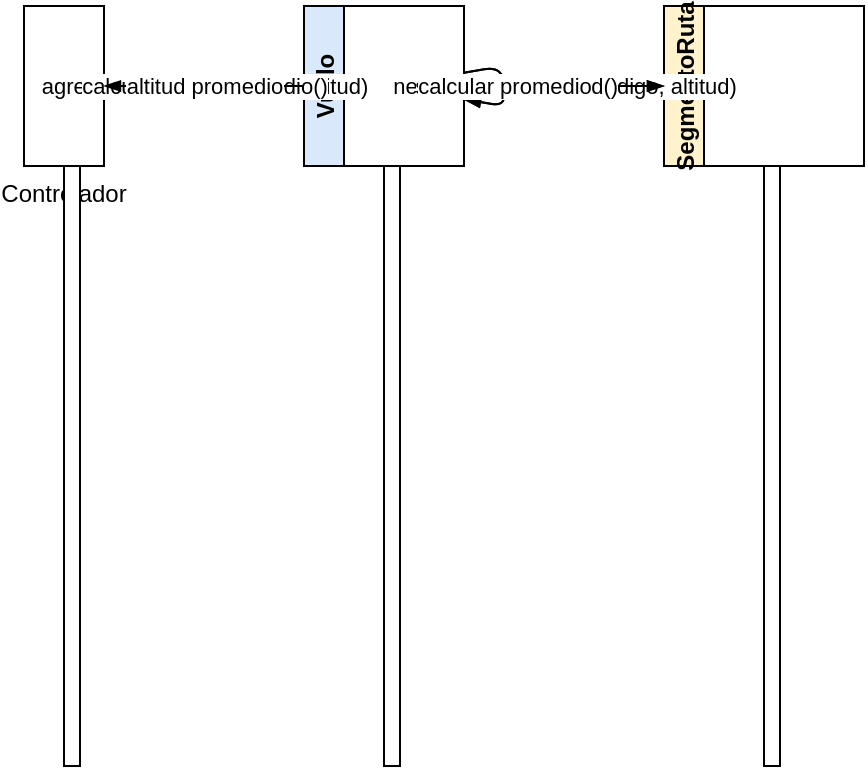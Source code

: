 <mxfile>
    <diagram name="Secuencia - Agregar Segmento y Calcular Altitud" id="0">
        <mxGraphModel dx="0" dy="513" grid="1" gridSize="10" guides="1" tooltips="1" connect="1" arrows="1" fold="1" page="1" pageScale="1" pageWidth="827" pageHeight="1169" math="0" shadow="0">
            <root>
                <mxCell id="0"/>
                <mxCell id="1" parent="0"/>
                <mxCell id="actor1" value="Controlador" style="umlActor;verticalLabelPosition=bottom;verticalAlign=top;" parent="1" vertex="1">
                    <mxGeometry x="40" y="60" width="40" height="80" as="geometry"/>
                </mxCell>
                <mxCell id="lifeline1" style="umlLifeline" parent="1" vertex="1">
                    <mxGeometry x="60" y="140" width="8" height="300" as="geometry"/>
                </mxCell>
                <mxCell id="part1" value="Vuelo" style="swimlane;horizontal=0;startSize=20;fillColor=#dae8fc;" parent="1" vertex="1">
                    <mxGeometry x="180" y="60" width="80" height="80" as="geometry"/>
                </mxCell>
                <mxCell id="lifeline2" style="umlLifeline" parent="1" vertex="1">
                    <mxGeometry x="220" y="140" width="8" height="300" as="geometry"/>
                </mxCell>
                <mxCell id="part2" value="SegmentoRuta" style="swimlane;horizontal=0;startSize=20;fillColor=#fff2cc;" parent="1" vertex="1">
                    <mxGeometry x="360" y="60" width="100" height="80" as="geometry"/>
                </mxCell>
                <mxCell id="lifeline3" style="umlLifeline" parent="1" vertex="1">
                    <mxGeometry x="410" y="140" width="8" height="300" as="geometry"/>
                </mxCell>
                <mxCell id="msg1" value="agregarSegmento(codigo, altitud)" style="endArrow=blockThin;html=1;" parent="1" source="actor1" target="part1" edge="1">
                    <mxGeometry relative="1" as="geometry">
                        <mxPoint x="100" y="160" as="targetPoint"/>
                    </mxGeometry>
                </mxCell>
                <mxCell id="msg2" value="new SegmentoRuta(codigo, altitud)" style="endArrow=blockThin;html=1;" parent="1" source="part1" target="part2" edge="1">
                    <mxGeometry relative="1" as="geometry">
                        <mxPoint x="320" y="180" as="targetPoint"/>
                    </mxGeometry>
                </mxCell>
                <mxCell id="msg3" value="segmentos.add(S)" style="endArrow=blockThin;html=1;" parent="1" source="part1" target="part1" edge="1">
                    <mxGeometry relative="1" as="geometry">
                        <mxPoint x="220" y="200" as="targetPoint"/>
                    </mxGeometry>
                </mxCell>
                <mxCell id="msg4" value="calcularAltitudPromedio()" style="endArrow=blockThin;html=1;" parent="1" source="actor1" target="part1" edge="1">
                    <mxGeometry relative="1" as="geometry">
                        <mxPoint x="100" y="240" as="targetPoint"/>
                    </mxGeometry>
                </mxCell>
                <mxCell id="msg5" value="getAltitud()" style="endArrow=blockThin;html=1;" parent="1" source="part1" target="part2" edge="1">
                    <mxGeometry relative="1" as="geometry">
                        <mxPoint x="320" y="260" as="targetPoint"/>
                    </mxGeometry>
                </mxCell>
                <mxCell id="msg6" value="getAltitud()" style="endArrow=blockThin;html=1;" parent="1" source="part1" target="part2" edge="1">
                    <mxGeometry relative="1" as="geometry">
                        <mxPoint x="320" y="280" as="targetPoint"/>
                    </mxGeometry>
                </mxCell>
                <mxCell id="msg7" value="calcular promedio" style="endArrow=blockThin;html=1;" parent="1" source="part1" target="part1" edge="1">
                    <mxGeometry relative="1" as="geometry">
                        <mxPoint x="220" y="300" as="targetPoint"/>
                    </mxGeometry>
                </mxCell>
                <mxCell id="msg8" value="altitud promedio" style="endArrow=blockThin;html=1;" parent="1" source="part1" target="actor1" edge="1">
                    <mxGeometry relative="1" as="geometry">
                        <mxPoint x="100" y="320" as="targetPoint"/>
                    </mxGeometry>
                </mxCell>
            </root>
        </mxGraphModel>
    </diagram>
    <diagram name="Secuencia - Agregar Segmento y Calcular Altitud" id="1rSedkXdZ1xdA_3o7UUk">
        <mxGraphModel dx="797" dy="513" grid="1" gridSize="10" guides="1" tooltips="1" connect="1" arrows="1" fold="1" page="1" pageScale="1" pageWidth="827" pageHeight="1169" math="0" shadow="0">
            <root>
                <mxCell id="0"/>
                <mxCell id="1" parent="0"/>
                <mxCell id="actor1" value="Controlador" style="shape=umlActor;verticalLabelPosition=bottom;verticalAlign=top;fontSize=16;" parent="1" vertex="1">
                    <mxGeometry x="60" y="60" width="60" height="80" as="geometry"/>
                </mxCell>
                <mxCell id="lifeline1" style="dashed=1;strokeColor=#000000;" parent="1" vertex="1">
                    <mxGeometry x="90" y="140" width="2" height="400" as="geometry"/>
                </mxCell>
                <mxCell id="part1" value="Vuelo" style="rounded=1;whiteSpace=wrap;html=1;fillColor=#dae8fc;fontSize=16;" parent="1" vertex="1">
                    <mxGeometry x="260" y="60" width="100" height="40" as="geometry"/>
                </mxCell>
                <mxCell id="lifeline2" style="dashed=1;strokeColor=#000000;" parent="1" vertex="1">
                    <mxGeometry x="310" y="100" width="2" height="400" as="geometry"/>
                </mxCell>
                <mxCell id="part2" value="SegmentoRuta" style="rounded=1;whiteSpace=wrap;html=1;fillColor=#fff2cc;fontSize=16;" parent="1" vertex="1">
                    <mxGeometry x="500" y="60" width="120" height="40" as="geometry"/>
                </mxCell>
                <mxCell id="lifeline3" style="dashed=1;strokeColor=#000000;" parent="1" vertex="1">
                    <mxGeometry x="560" y="100" width="2" height="400" as="geometry"/>
                </mxCell>
                <mxCell id="msg1" value="agregarSegmento(codigo, altitud)" style="endArrow=blockThin;html=1;fontSize=14;" parent="1" source="actor1" target="part1" edge="1">
                    <mxGeometry relative="1" as="geometry">
                        <mxPoint x="180" y="120" as="targetPoint"/>
                    </mxGeometry>
                </mxCell>
                <mxCell id="msg2" value="new SegmentoRuta(codigo, altitud)" style="endArrow=blockThin;html=1;fontSize=14;" parent="1" source="part1" target="part2" edge="1">
                    <mxGeometry relative="1" as="geometry">
                        <mxPoint x="400" y="120" as="targetPoint"/>
                    </mxGeometry>
                </mxCell>
                <mxCell id="msg3" value="segmentos.add(S)" style="endArrow=blockThin;html=1;fontSize=14;" parent="1" source="part1" target="part1" edge="1">
                    <mxGeometry relative="1" as="geometry">
                        <mxPoint x="310" y="160" as="targetPoint"/>
                    </mxGeometry>
                </mxCell>
                <mxCell id="msg4" value="calcularAltitudPromedio()" style="endArrow=blockThin;html=1;fontSize=14;" parent="1" source="actor1" target="part1" edge="1">
                    <mxGeometry relative="1" as="geometry">
                        <mxPoint x="180" y="220" as="targetPoint"/>
                    </mxGeometry>
                </mxCell>
                <mxCell id="msg5" value="getAltitud()" style="endArrow=blockThin;html=1;fontSize=14;" parent="1" source="part1" target="part2" edge="1">
                    <mxGeometry relative="1" as="geometry">
                        <mxPoint x="400" y="260" as="targetPoint"/>
                    </mxGeometry>
                </mxCell>
                <mxCell id="msg6" value="getAltitud()" style="endArrow=blockThin;html=1;fontSize=14;" parent="1" source="part1" target="part2" edge="1">
                    <mxGeometry relative="1" as="geometry">
                        <mxPoint x="400" y="300" as="targetPoint"/>
                    </mxGeometry>
                </mxCell>
                <mxCell id="msg7" value="calcular promedio" style="endArrow=blockThin;html=1;fontSize=14;" parent="1" source="part1" target="part1" edge="1">
                    <mxGeometry relative="1" as="geometry">
                        <mxPoint x="310" y="340" as="targetPoint"/>
                    </mxGeometry>
                </mxCell>
                <mxCell id="msg8" value="altitud promedio" style="endArrow=blockThin;html=1;fontSize=14;" parent="1" source="part1" target="actor1" edge="1">
                    <mxGeometry relative="1" as="geometry">
                        <mxPoint x="180" y="380" as="targetPoint"/>
                    </mxGeometry>
                </mxCell>
            </root>
        </mxGraphModel>
    </diagram>
</mxfile>
